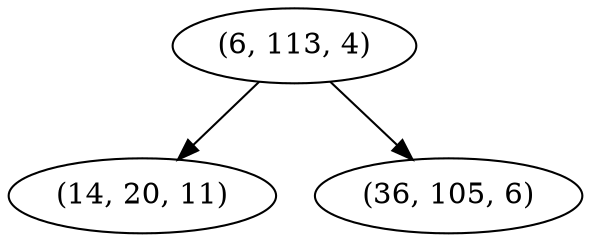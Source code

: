 digraph tree {
    "(6, 113, 4)";
    "(14, 20, 11)";
    "(36, 105, 6)";
    "(6, 113, 4)" -> "(14, 20, 11)";
    "(6, 113, 4)" -> "(36, 105, 6)";
}
